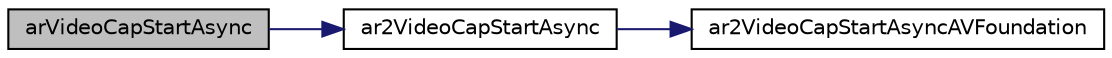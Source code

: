 digraph "arVideoCapStartAsync"
{
 // INTERACTIVE_SVG=YES
  edge [fontname="Helvetica",fontsize="10",labelfontname="Helvetica",labelfontsize="10"];
  node [fontname="Helvetica",fontsize="10",shape=record];
  rankdir="LR";
  Node1 [label="arVideoCapStartAsync",height=0.2,width=0.4,color="black", fillcolor="grey75", style="filled", fontcolor="black"];
  Node1 -> Node2 [color="midnightblue",fontsize="10",style="solid",fontname="Helvetica"];
  Node2 [label="ar2VideoCapStartAsync",height=0.2,width=0.4,color="black", fillcolor="white", style="filled",URL="$video_8h.html#ae2a86affe1a3808864e0de09aa54c0d8"];
  Node2 -> Node3 [color="midnightblue",fontsize="10",style="solid",fontname="Helvetica"];
  Node3 [label="ar2VideoCapStartAsyncAVFoundation",height=0.2,width=0.4,color="black", fillcolor="white", style="filled",URL="$video_a_v_foundation_8h.html#af324da7339353b0dafb4e77db3d0c207"];
}
